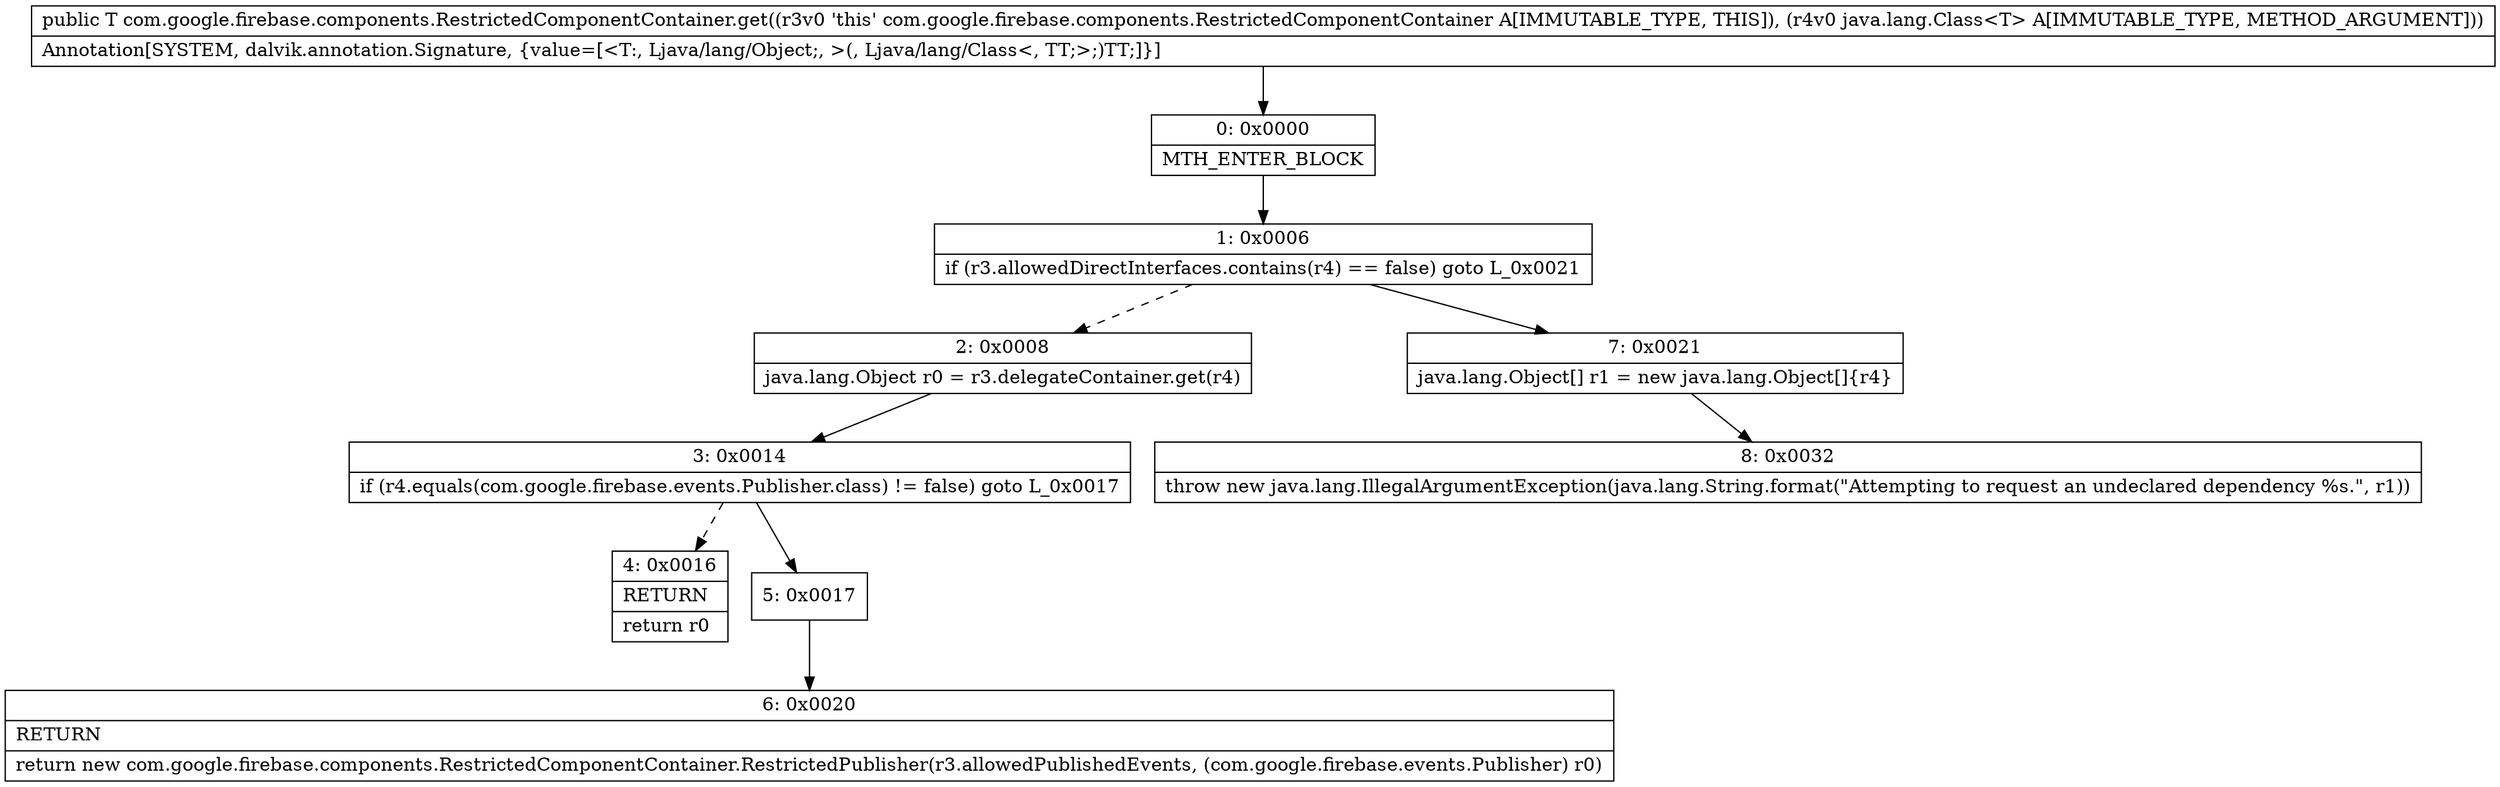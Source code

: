 digraph "CFG forcom.google.firebase.components.RestrictedComponentContainer.get(Ljava\/lang\/Class;)Ljava\/lang\/Object;" {
Node_0 [shape=record,label="{0\:\ 0x0000|MTH_ENTER_BLOCK\l}"];
Node_1 [shape=record,label="{1\:\ 0x0006|if (r3.allowedDirectInterfaces.contains(r4) == false) goto L_0x0021\l}"];
Node_2 [shape=record,label="{2\:\ 0x0008|java.lang.Object r0 = r3.delegateContainer.get(r4)\l}"];
Node_3 [shape=record,label="{3\:\ 0x0014|if (r4.equals(com.google.firebase.events.Publisher.class) != false) goto L_0x0017\l}"];
Node_4 [shape=record,label="{4\:\ 0x0016|RETURN\l|return r0\l}"];
Node_5 [shape=record,label="{5\:\ 0x0017}"];
Node_6 [shape=record,label="{6\:\ 0x0020|RETURN\l|return new com.google.firebase.components.RestrictedComponentContainer.RestrictedPublisher(r3.allowedPublishedEvents, (com.google.firebase.events.Publisher) r0)\l}"];
Node_7 [shape=record,label="{7\:\ 0x0021|java.lang.Object[] r1 = new java.lang.Object[]\{r4\}\l}"];
Node_8 [shape=record,label="{8\:\ 0x0032|throw new java.lang.IllegalArgumentException(java.lang.String.format(\"Attempting to request an undeclared dependency %s.\", r1))\l}"];
MethodNode[shape=record,label="{public T com.google.firebase.components.RestrictedComponentContainer.get((r3v0 'this' com.google.firebase.components.RestrictedComponentContainer A[IMMUTABLE_TYPE, THIS]), (r4v0 java.lang.Class\<T\> A[IMMUTABLE_TYPE, METHOD_ARGUMENT]))  | Annotation[SYSTEM, dalvik.annotation.Signature, \{value=[\<T:, Ljava\/lang\/Object;, \>(, Ljava\/lang\/Class\<, TT;\>;)TT;]\}]\l}"];
MethodNode -> Node_0;
Node_0 -> Node_1;
Node_1 -> Node_2[style=dashed];
Node_1 -> Node_7;
Node_2 -> Node_3;
Node_3 -> Node_4[style=dashed];
Node_3 -> Node_5;
Node_5 -> Node_6;
Node_7 -> Node_8;
}

